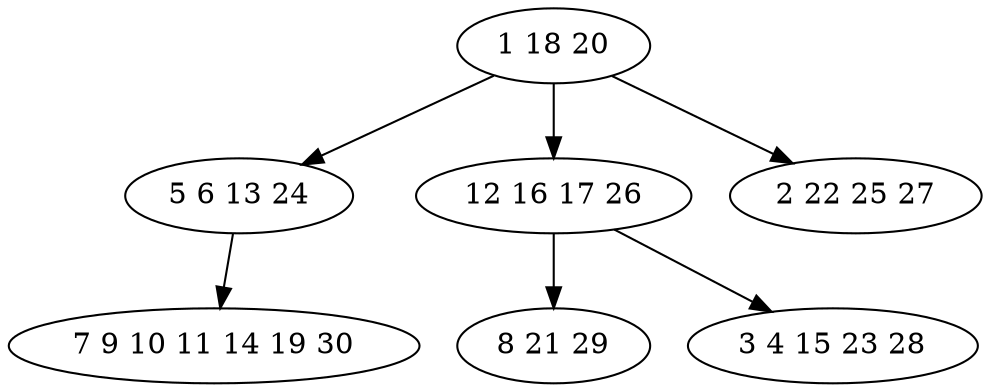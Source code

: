 digraph true_tree {
	"0" -> "1"
	"0" -> "2"
	"2" -> "3"
	"1" -> "4"
	"0" -> "5"
	"2" -> "6"
	"0" [label="1 18 20"];
	"1" [label="5 6 13 24"];
	"2" [label="12 16 17 26"];
	"3" [label="8 21 29"];
	"4" [label="7 9 10 11 14 19 30"];
	"5" [label="2 22 25 27"];
	"6" [label="3 4 15 23 28"];
}
